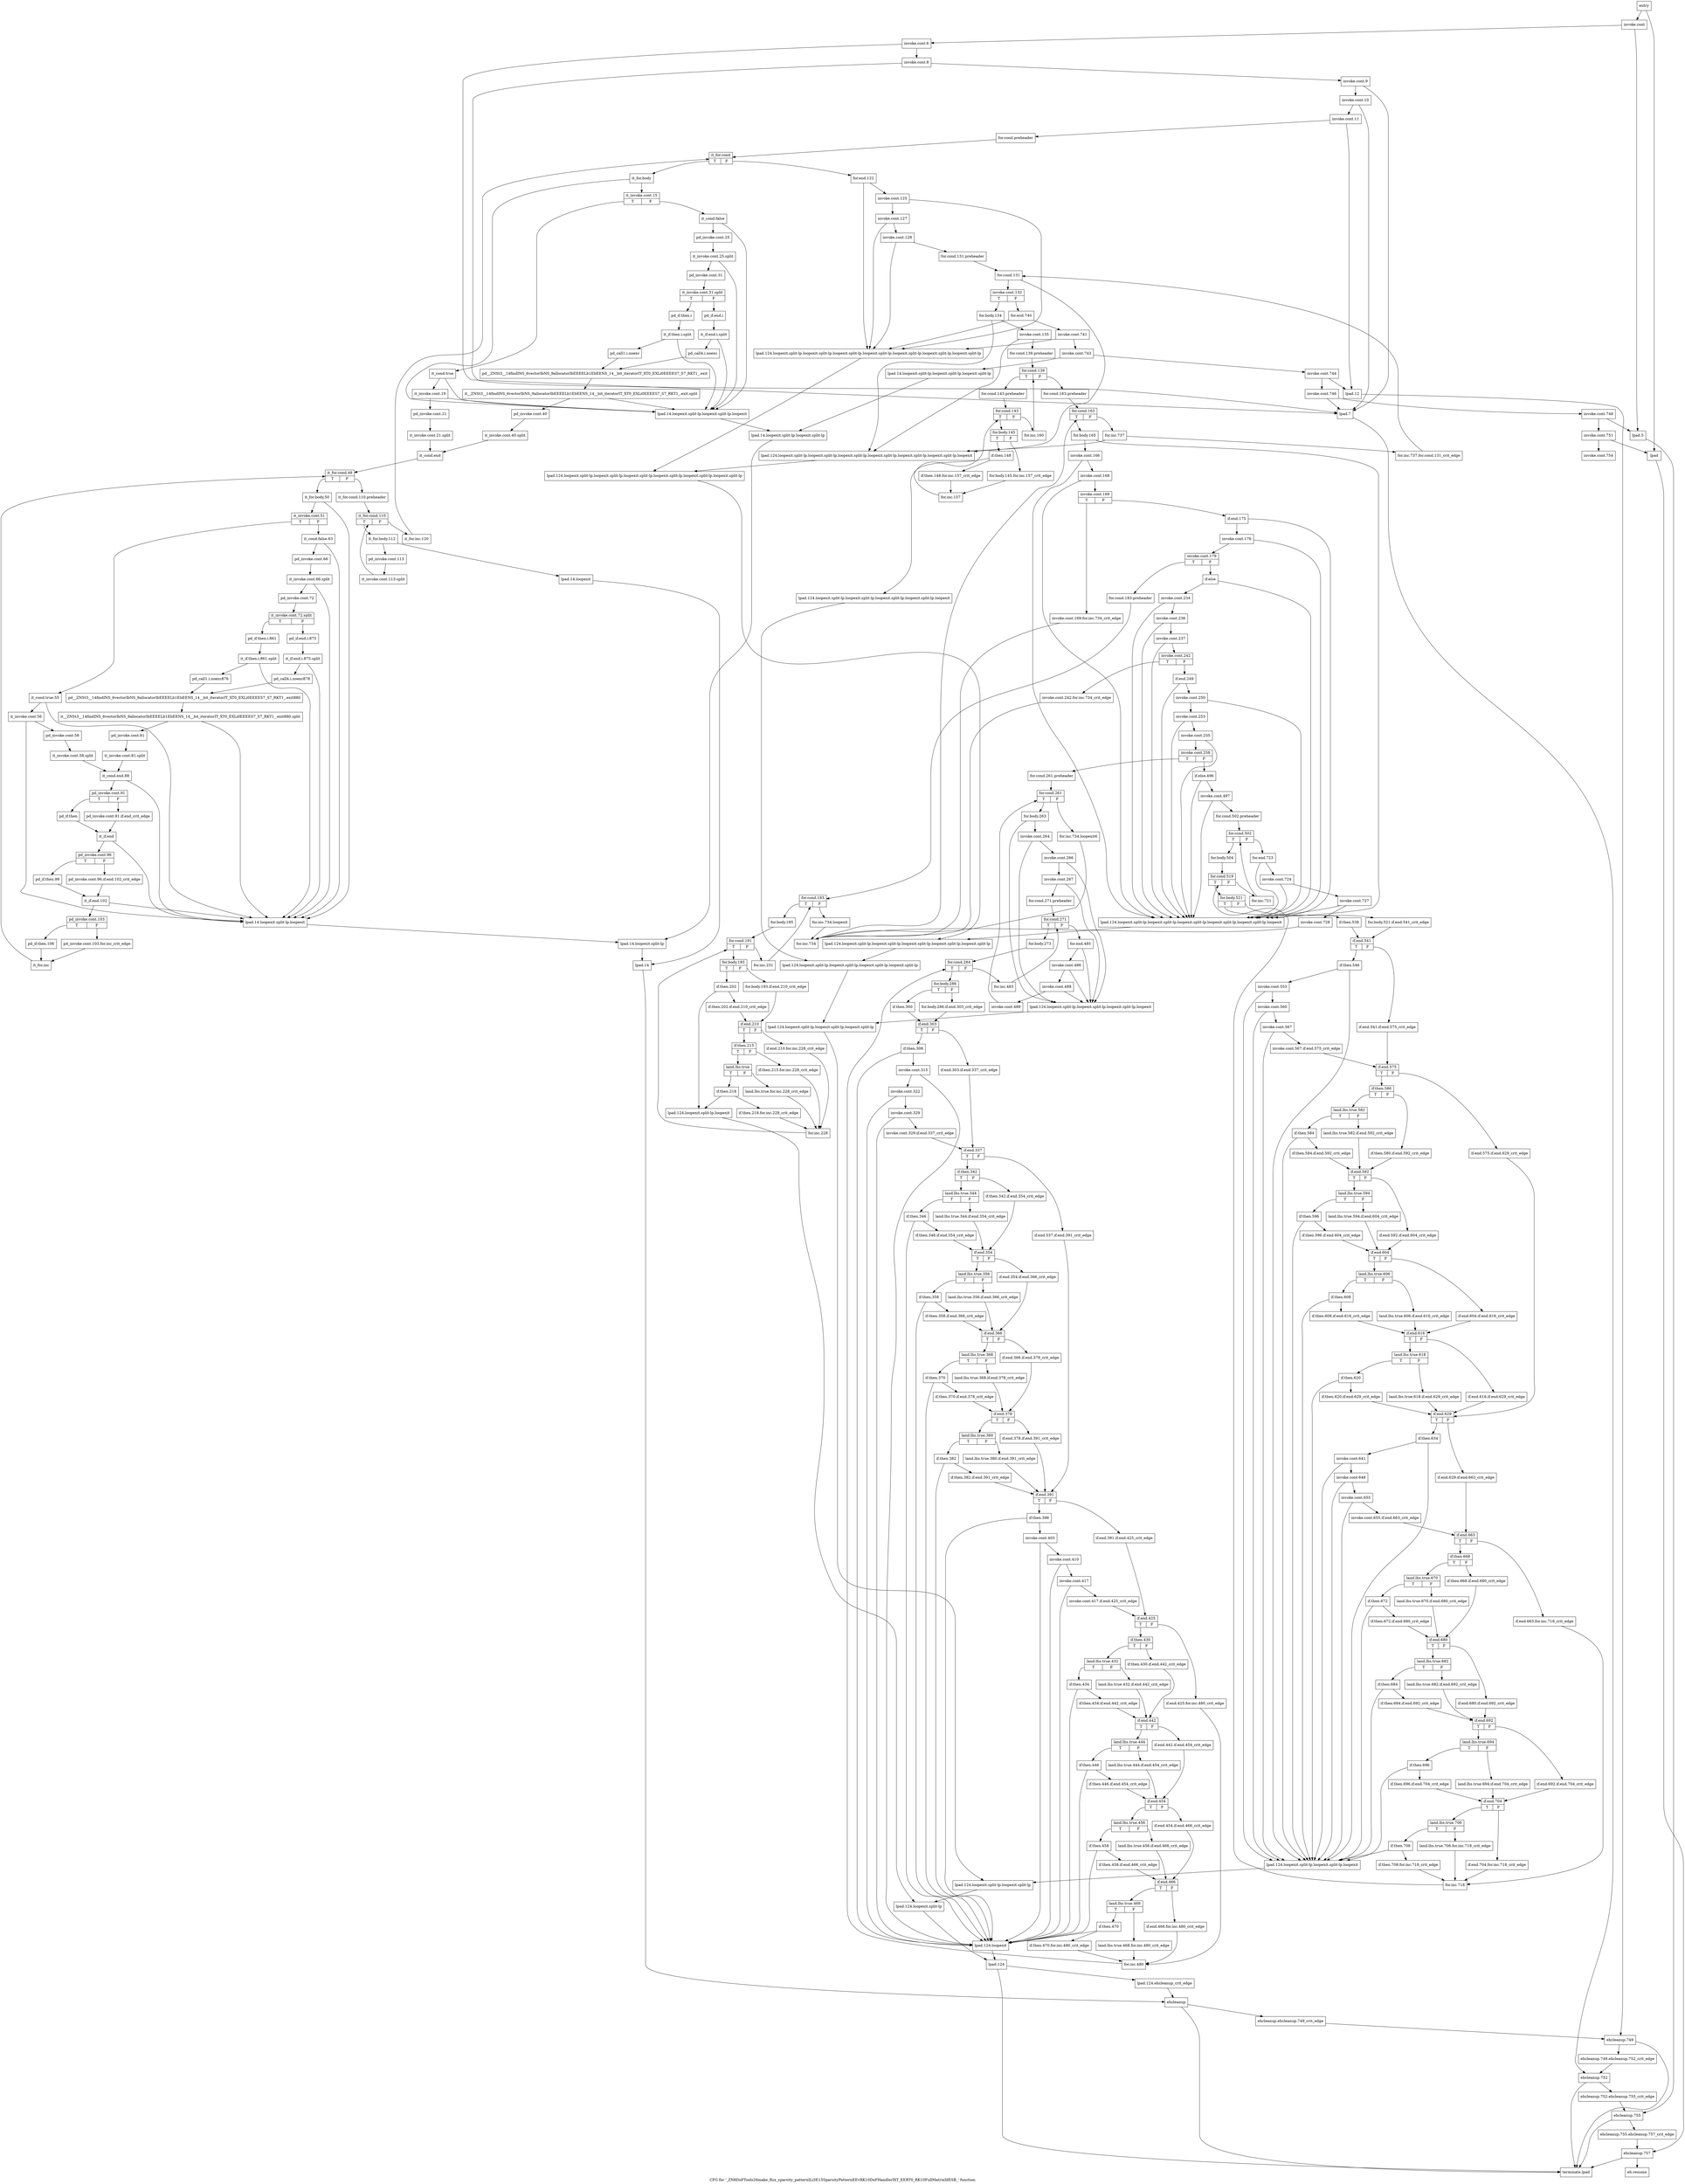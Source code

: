 digraph "CFG for '_ZN8DoFTools26make_flux_sparsity_patternILi3E15SparsityPatternEEvRK10DoFHandlerIXT_EERT0_RK10FullMatrixIdESB_' function" {
	label="CFG for '_ZN8DoFTools26make_flux_sparsity_patternILi3E15SparsityPatternEEvRK10DoFHandlerIXT_EERT0_RK10FullMatrixIdESB_' function";

	Node0x46e5ec0 [shape=record,label="{entry}"];
	Node0x46e5ec0 -> Node0x46e5f10;
	Node0x46e5ec0 -> Node0x46f9c40;
	Node0x46e5f10 [shape=record,label="{invoke.cont}"];
	Node0x46e5f10 -> Node0x46e5f60;
	Node0x46e5f10 -> Node0x46f9c90;
	Node0x46e5f60 [shape=record,label="{invoke.cont.6}"];
	Node0x46e5f60 -> Node0x46e5fb0;
	Node0x46e5f60 -> Node0x46f9ce0;
	Node0x46e5fb0 [shape=record,label="{invoke.cont.8}"];
	Node0x46e5fb0 -> Node0x46e6000;
	Node0x46e5fb0 -> Node0x46f9ce0;
	Node0x46e6000 [shape=record,label="{invoke.cont.9}"];
	Node0x46e6000 -> Node0x46e6050;
	Node0x46e6000 -> Node0x46f9ce0;
	Node0x46e6050 [shape=record,label="{invoke.cont.10}"];
	Node0x46e6050 -> Node0x46e60a0;
	Node0x46e6050 -> Node0x46f9ce0;
	Node0x46e60a0 [shape=record,label="{invoke.cont.11}"];
	Node0x46e60a0 -> Node0x46e60f0;
	Node0x46e60a0 -> Node0x46f9d30;
	Node0x46e60f0 [shape=record,label="{for.cond.preheader}"];
	Node0x46e60f0 -> Node0x46f6600;
	Node0x46f6600 [shape=record,label="{it_for.cond|{<s0>T|<s1>F}}"];
	Node0x46f6600:s0 -> Node0x46f6650;
	Node0x46f6600:s1 -> Node0x46fa3c0;
	Node0x46f6650 [shape=record,label="{it_for.body}"];
	Node0x46f6650 -> Node0x46f66a0;
	Node0x46f6650 -> Node0x46f9e20;
	Node0x46f66a0 [shape=record,label="{it_invoke.cont.15|{<s0>T|<s1>F}}"];
	Node0x46f66a0:s0 -> Node0x46f66f0;
	Node0x46f66a0:s1 -> Node0x46f67e0;
	Node0x46f66f0 [shape=record,label="{it_cond.true}"];
	Node0x46f66f0 -> Node0x46f6740;
	Node0x46f66f0 -> Node0x46f9e20;
	Node0x46f6740 [shape=record,label="{it_invoke.cont.19}"];
	Node0x46f6740 -> Node0x46f6790;
	Node0x46f6740 -> Node0x46f9e20;
	Node0x46f6790 [shape=record,label="{pd_invoke.cont.21}"];
	Node0x46f6790 -> Node0xa272360;
	Node0xa272360 [shape=record,label="{it_invoke.cont.21.split}"];
	Node0xa272360 -> Node0x46f4e30;
	Node0x46f67e0 [shape=record,label="{it_cond.false}"];
	Node0x46f67e0 -> Node0x46f6830;
	Node0x46f67e0 -> Node0x46f9e20;
	Node0x46f6830 [shape=record,label="{pd_invoke.cont.25}"];
	Node0x46f6830 -> Node0xa2722e0;
	Node0xa2722e0 [shape=record,label="{it_invoke.cont.25.split}"];
	Node0xa2722e0 -> Node0x46f6880;
	Node0xa2722e0 -> Node0x46f9e20;
	Node0x46f6880 [shape=record,label="{pd_invoke.cont.31}"];
	Node0x46f6880 -> Node0xa2723e0;
	Node0xa2723e0 [shape=record,label="{it_invoke.cont.31.split|{<s0>T|<s1>F}}"];
	Node0xa2723e0:s0 -> Node0x46f68d0;
	Node0xa2723e0:s1 -> Node0x46f4cf0;
	Node0x46f68d0 [shape=record,label="{pd_if.then.i}"];
	Node0x46f68d0 -> Node0xa2720e0;
	Node0xa2720e0 [shape=record,label="{it_if.then.i.split}"];
	Node0xa2720e0 -> Node0x46f6920;
	Node0xa2720e0 -> Node0x46f9e20;
	Node0x46f6920 [shape=record,label="{pd_call1.i.noexc}"];
	Node0x46f6920 -> Node0x46f4d90;
	Node0x46f4cf0 [shape=record,label="{pd_if.end.i}"];
	Node0x46f4cf0 -> Node0xa271cc0;
	Node0xa271cc0 [shape=record,label="{it_if.end.i.split}"];
	Node0xa271cc0 -> Node0x46f4d40;
	Node0xa271cc0 -> Node0x46f9e20;
	Node0x46f4d40 [shape=record,label="{pd_call4.i.noexc}"];
	Node0x46f4d40 -> Node0x46f4d90;
	Node0x46f4d90 [shape=record,label="{pd__ZNSt3__14findINS_6vectorIbNS_9allocatorIbEEEELb1EbEENS_14__bit_iteratorIT_XT0_EXLi0EEEES7_S7_RKT1_.exit}"];
	Node0x46f4d90 -> Node0xa271c70;
	Node0xa271c70 [shape=record,label="{it__ZNSt3__14findINS_6vectorIbNS_9allocatorIbEEEELb1EbEENS_14__bit_iteratorIT_XT0_EXLi0EEEES7_S7_RKT1_.exit.split}"];
	Node0xa271c70 -> Node0x46f4de0;
	Node0xa271c70 -> Node0x46f9e20;
	Node0x46f4de0 [shape=record,label="{pd_invoke.cont.40}"];
	Node0x46f4de0 -> Node0xa2721e0;
	Node0xa2721e0 [shape=record,label="{it_invoke.cont.40.split}"];
	Node0xa2721e0 -> Node0x46f4e30;
	Node0x46f4e30 [shape=record,label="{it_cond.end}"];
	Node0x46f4e30 -> Node0x46f4e80;
	Node0x46f4e80 [shape=record,label="{it_for.cond.48|{<s0>T|<s1>F}}"];
	Node0x46f4e80:s0 -> Node0x46f4f20;
	Node0x46f4e80:s1 -> Node0x46f4ed0;
	Node0x46f4ed0 [shape=record,label="{it_for.cond.110.preheader}"];
	Node0x46f4ed0 -> Node0x46fa280;
	Node0x46f4f20 [shape=record,label="{it_for.body.50}"];
	Node0x46f4f20 -> Node0x46f4f70;
	Node0x46f4f20 -> Node0x46f9dd0;
	Node0x46f4f70 [shape=record,label="{it_invoke.cont.51|{<s0>T|<s1>F}}"];
	Node0x46f4f70:s0 -> Node0x46f4fc0;
	Node0x46f4f70:s1 -> Node0x46f50b0;
	Node0x46f4fc0 [shape=record,label="{it_cond.true.55}"];
	Node0x46f4fc0 -> Node0x46f5010;
	Node0x46f4fc0 -> Node0x46f9dd0;
	Node0x46f5010 [shape=record,label="{it_invoke.cont.56}"];
	Node0x46f5010 -> Node0x46f5060;
	Node0x46f5010 -> Node0x46f9dd0;
	Node0x46f5060 [shape=record,label="{pd_invoke.cont.58}"];
	Node0x46f5060 -> Node0xa272260;
	Node0xa272260 [shape=record,label="{it_invoke.cont.58.split}"];
	Node0xa272260 -> Node0x46f9b00;
	Node0x46f50b0 [shape=record,label="{it_cond.false.63}"];
	Node0x46f50b0 -> Node0x46f9880;
	Node0x46f50b0 -> Node0x46f9dd0;
	Node0x46f9880 [shape=record,label="{pd_invoke.cont.66}"];
	Node0x46f9880 -> Node0xa2725e0;
	Node0xa2725e0 [shape=record,label="{it_invoke.cont.66.split}"];
	Node0xa2725e0 -> Node0x46f98d0;
	Node0xa2725e0 -> Node0x46f9dd0;
	Node0x46f98d0 [shape=record,label="{pd_invoke.cont.72}"];
	Node0x46f98d0 -> Node0xa272660;
	Node0xa272660 [shape=record,label="{it_invoke.cont.72.split|{<s0>T|<s1>F}}"];
	Node0xa272660:s0 -> Node0x46f9920;
	Node0xa272660:s1 -> Node0x46f99c0;
	Node0x46f9920 [shape=record,label="{pd_if.then.i.861}"];
	Node0x46f9920 -> Node0xa2728e0;
	Node0xa2728e0 [shape=record,label="{it_if.then.i.861.split}"];
	Node0xa2728e0 -> Node0x46f9970;
	Node0xa2728e0 -> Node0x46f9dd0;
	Node0x46f9970 [shape=record,label="{pd_call1.i.noexc876}"];
	Node0x46f9970 -> Node0x46f9a60;
	Node0x46f99c0 [shape=record,label="{pd_if.end.i.875}"];
	Node0x46f99c0 -> Node0xa272f10;
	Node0xa272f10 [shape=record,label="{it_if.end.i.875.split}"];
	Node0xa272f10 -> Node0x46f9a10;
	Node0xa272f10 -> Node0x46f9dd0;
	Node0x46f9a10 [shape=record,label="{pd_call4.i.noexc878}"];
	Node0x46f9a10 -> Node0x46f9a60;
	Node0x46f9a60 [shape=record,label="{pd__ZNSt3__14findINS_6vectorIbNS_9allocatorIbEEEELb1EbEENS_14__bit_iteratorIT_XT0_EXLi0EEEES7_S7_RKT1_.exit880}"];
	Node0x46f9a60 -> Node0xa2726e0;
	Node0xa2726e0 [shape=record,label="{it__ZNSt3__14findINS_6vectorIbNS_9allocatorIbEEEELb1EbEENS_14__bit_iteratorIT_XT0_EXLi0EEEES7_S7_RKT1_.exit880.split}"];
	Node0xa2726e0 -> Node0x46f9ab0;
	Node0xa2726e0 -> Node0x46f9dd0;
	Node0x46f9ab0 [shape=record,label="{pd_invoke.cont.81}"];
	Node0x46f9ab0 -> Node0xa272930;
	Node0xa272930 [shape=record,label="{it_invoke.cont.81.split}"];
	Node0xa272930 -> Node0x46f9b00;
	Node0x46f9b00 [shape=record,label="{it_cond.end.88}"];
	Node0x46f9b00 -> Node0x46f9b50;
	Node0x46f9b00 -> Node0x46f9dd0;
	Node0x46f9b50 [shape=record,label="{pd_invoke.cont.91|{<s0>T|<s1>F}}"];
	Node0x46f9b50:s0 -> Node0x46f9bf0;
	Node0x46f9b50:s1 -> Node0x46f9ba0;
	Node0x46f9ba0 [shape=record,label="{pd_invoke.cont.91.if.end_crit_edge}"];
	Node0x46f9ba0 -> Node0x46f9fb0;
	Node0x46f9bf0 [shape=record,label="{pd_if.then}"];
	Node0x46f9bf0 -> Node0x46f9fb0;
	Node0x46f9c40 [shape=record,label="{lpad}"];
	Node0x46f9c40 -> Node0x46ff550;
	Node0x46f9c90 [shape=record,label="{lpad.5}"];
	Node0x46f9c90 -> Node0x46ff4b0;
	Node0x46f9ce0 [shape=record,label="{lpad.7}"];
	Node0x46f9ce0 -> Node0x46ff410;
	Node0x46f9d30 [shape=record,label="{lpad.12}"];
	Node0x46f9d30 -> Node0x46ff370;
	Node0x46f9d80 [shape=record,label="{lpad.14.loopexit}"];
	Node0x46f9d80 -> Node0x46f9f60;
	Node0x46f9dd0 [shape=record,label="{lpad.14.loopexit.split-lp.loopexit}"];
	Node0x46f9dd0 -> Node0x46f9f10;
	Node0x46f9e20 [shape=record,label="{lpad.14.loopexit.split-lp.loopexit.split-lp.loopexit}"];
	Node0x46f9e20 -> Node0x46f9ec0;
	Node0x46f9e70 [shape=record,label="{lpad.14.loopexit.split-lp.loopexit.split-lp.loopexit.split-lp}"];
	Node0x46f9e70 -> Node0x46f9ec0;
	Node0x46f9ec0 [shape=record,label="{lpad.14.loopexit.split-lp.loopexit.split-lp}"];
	Node0x46f9ec0 -> Node0x46f9f10;
	Node0x46f9f10 [shape=record,label="{lpad.14.loopexit.split-lp}"];
	Node0x46f9f10 -> Node0x46f9f60;
	Node0x46f9f60 [shape=record,label="{lpad.14}"];
	Node0x46f9f60 -> Node0x46ff2d0;
	Node0x46f9fb0 [shape=record,label="{it_if.end}"];
	Node0x46f9fb0 -> Node0x46fa000;
	Node0x46f9fb0 -> Node0x46f9dd0;
	Node0x46fa000 [shape=record,label="{pd_invoke.cont.96|{<s0>T|<s1>F}}"];
	Node0x46fa000:s0 -> Node0x46fa0a0;
	Node0x46fa000:s1 -> Node0x46fa050;
	Node0x46fa050 [shape=record,label="{pd_invoke.cont.96.if.end.102_crit_edge}"];
	Node0x46fa050 -> Node0x46fa0f0;
	Node0x46fa0a0 [shape=record,label="{pd_if.then.99}"];
	Node0x46fa0a0 -> Node0x46fa0f0;
	Node0x46fa0f0 [shape=record,label="{it_if.end.102}"];
	Node0x46fa0f0 -> Node0x46fa140;
	Node0x46fa0f0 -> Node0x46f9dd0;
	Node0x46fa140 [shape=record,label="{pd_invoke.cont.103|{<s0>T|<s1>F}}"];
	Node0x46fa140:s0 -> Node0x46fa1e0;
	Node0x46fa140:s1 -> Node0x46fa190;
	Node0x46fa190 [shape=record,label="{pd_invoke.cont.103.for.inc_crit_edge}"];
	Node0x46fa190 -> Node0x46fa230;
	Node0x46fa1e0 [shape=record,label="{pd_if.then.106}"];
	Node0x46fa1e0 -> Node0x46fa230;
	Node0x46fa230 [shape=record,label="{it_for.inc}"];
	Node0x46fa230 -> Node0x46f4e80;
	Node0x46fa280 [shape=record,label="{it_for.cond.110|{<s0>T|<s1>F}}"];
	Node0x46fa280:s0 -> Node0x46fa2d0;
	Node0x46fa280:s1 -> Node0x46fa370;
	Node0x46fa2d0 [shape=record,label="{it_for.body.112}"];
	Node0x46fa2d0 -> Node0x46fa320;
	Node0x46fa2d0 -> Node0x46f9d80;
	Node0x46fa320 [shape=record,label="{pd_invoke.cont.113}"];
	Node0x46fa320 -> Node0xa272b40;
	Node0xa272b40 [shape=record,label="{it_invoke.cont.113.split}"];
	Node0xa272b40 -> Node0x46fa280;
	Node0x46fa370 [shape=record,label="{it_for.inc.120}"];
	Node0x46fa370 -> Node0x46f6600;
	Node0x46fa3c0 [shape=record,label="{for.end.122}"];
	Node0x46fa3c0 -> Node0x46fa410;
	Node0x46fa3c0 -> Node0x46fab90;
	Node0x46fa410 [shape=record,label="{invoke.cont.125}"];
	Node0x46fa410 -> Node0x46fa460;
	Node0x46fa410 -> Node0x46fab90;
	Node0x46fa460 [shape=record,label="{invoke.cont.127}"];
	Node0x46fa460 -> Node0x46fa4b0;
	Node0x46fa460 -> Node0x46fab90;
	Node0x46fa4b0 [shape=record,label="{invoke.cont.128}"];
	Node0x46fa4b0 -> Node0x46fa500;
	Node0x46fa4b0 -> Node0x46fab90;
	Node0x46fa500 [shape=record,label="{for.cond.131.preheader}"];
	Node0x46fa500 -> Node0x46fa550;
	Node0x46fa550 [shape=record,label="{for.cond.131}"];
	Node0x46fa550 -> Node0x46fa5a0;
	Node0x46fa550 -> Node0x46fab40;
	Node0x46fa5a0 [shape=record,label="{invoke.cont.132|{<s0>T|<s1>F}}"];
	Node0x46fa5a0:s0 -> Node0x46fa5f0;
	Node0x46fa5a0:s1 -> Node0x46ff050;
	Node0x46fa5f0 [shape=record,label="{for.body.134}"];
	Node0x46fa5f0 -> Node0x46fa640;
	Node0x46fa5f0 -> Node0x46fab40;
	Node0x46fa640 [shape=record,label="{invoke.cont.135}"];
	Node0x46fa640 -> Node0x46fa690;
	Node0x46fa640 -> Node0x46fab40;
	Node0x46fa690 [shape=record,label="{for.cond.139.preheader}"];
	Node0x46fa690 -> Node0x46fa6e0;
	Node0x46fa6e0 [shape=record,label="{for.cond.139|{<s0>T|<s1>F}}"];
	Node0x46fa6e0:s0 -> Node0x46fa780;
	Node0x46fa6e0:s1 -> Node0x46fa730;
	Node0x46fa730 [shape=record,label="{for.cond.163.preheader}"];
	Node0x46fa730 -> Node0x46faf00;
	Node0x46fa780 [shape=record,label="{for.cond.143.preheader}"];
	Node0x46fa780 -> Node0x46fa7d0;
	Node0x46fa7d0 [shape=record,label="{for.cond.143|{<s0>T|<s1>F}}"];
	Node0x46fa7d0:s0 -> Node0x46fa820;
	Node0x46fa7d0:s1 -> Node0x46faeb0;
	Node0x46fa820 [shape=record,label="{for.body.145|{<s0>T|<s1>F}}"];
	Node0x46fa820:s0 -> Node0x46fa8c0;
	Node0x46fa820:s1 -> Node0x46fa870;
	Node0x46fa870 [shape=record,label="{for.body.145.for.inc.157_crit_edge}"];
	Node0x46fa870 -> Node0x46fae60;
	Node0x46fa8c0 [shape=record,label="{if.then.148}"];
	Node0x46fa8c0 -> Node0x46fa910;
	Node0x46fa8c0 -> Node0x46faaa0;
	Node0x46fa910 [shape=record,label="{if.then.148.for.inc.157_crit_edge}"];
	Node0x46fa910 -> Node0x46fae60;
	Node0x46fa960 [shape=record,label="{lpad.124.loopexit}"];
	Node0x46fa960 -> Node0x46fadc0;
	Node0x46fa9b0 [shape=record,label="{lpad.124.loopexit.split-lp.loopexit}"];
	Node0x46fa9b0 -> Node0x46fad70;
	Node0x46faa00 [shape=record,label="{lpad.124.loopexit.split-lp.loopexit.split-lp.loopexit}"];
	Node0x46faa00 -> Node0x46fad20;
	Node0x46faa50 [shape=record,label="{lpad.124.loopexit.split-lp.loopexit.split-lp.loopexit.split-lp.loopexit}"];
	Node0x46faa50 -> Node0x46facd0;
	Node0x46faaa0 [shape=record,label="{lpad.124.loopexit.split-lp.loopexit.split-lp.loopexit.split-lp.loopexit.split-lp.loopexit}"];
	Node0x46faaa0 -> Node0x46fac80;
	Node0x46faaf0 [shape=record,label="{lpad.124.loopexit.split-lp.loopexit.split-lp.loopexit.split-lp.loopexit.split-lp.loopexit.split-lp.loopexit}"];
	Node0x46faaf0 -> Node0x46fac30;
	Node0x46fab40 [shape=record,label="{lpad.124.loopexit.split-lp.loopexit.split-lp.loopexit.split-lp.loopexit.split-lp.loopexit.split-lp.loopexit.split-lp.loopexit}"];
	Node0x46fab40 -> Node0x46fabe0;
	Node0x46fab90 [shape=record,label="{lpad.124.loopexit.split-lp.loopexit.split-lp.loopexit.split-lp.loopexit.split-lp.loopexit.split-lp.loopexit.split-lp.loopexit.split-lp}"];
	Node0x46fab90 -> Node0x46fabe0;
	Node0x46fabe0 [shape=record,label="{lpad.124.loopexit.split-lp.loopexit.split-lp.loopexit.split-lp.loopexit.split-lp.loopexit.split-lp.loopexit.split-lp}"];
	Node0x46fabe0 -> Node0x46fac30;
	Node0x46fac30 [shape=record,label="{lpad.124.loopexit.split-lp.loopexit.split-lp.loopexit.split-lp.loopexit.split-lp.loopexit.split-lp}"];
	Node0x46fac30 -> Node0x46fac80;
	Node0x46fac80 [shape=record,label="{lpad.124.loopexit.split-lp.loopexit.split-lp.loopexit.split-lp.loopexit.split-lp}"];
	Node0x46fac80 -> Node0x46facd0;
	Node0x46facd0 [shape=record,label="{lpad.124.loopexit.split-lp.loopexit.split-lp.loopexit.split-lp}"];
	Node0x46facd0 -> Node0x46fad20;
	Node0x46fad20 [shape=record,label="{lpad.124.loopexit.split-lp.loopexit.split-lp}"];
	Node0x46fad20 -> Node0x46fad70;
	Node0x46fad70 [shape=record,label="{lpad.124.loopexit.split-lp}"];
	Node0x46fad70 -> Node0x46fadc0;
	Node0x46fadc0 [shape=record,label="{lpad.124}"];
	Node0x46fadc0 -> Node0x46fae10;
	Node0x46fadc0 -> Node0x46ff5f0;
	Node0x46fae10 [shape=record,label="{lpad.124.ehcleanup_crit_edge}"];
	Node0x46fae10 -> Node0x46ff2d0;
	Node0x46fae60 [shape=record,label="{for.inc.157}"];
	Node0x46fae60 -> Node0x46fa7d0;
	Node0x46faeb0 [shape=record,label="{for.inc.160}"];
	Node0x46faeb0 -> Node0x46fa6e0;
	Node0x46faf00 [shape=record,label="{for.cond.163|{<s0>T|<s1>F}}"];
	Node0x46faf00:s0 -> Node0x46faf50;
	Node0x46faf00:s1 -> Node0x46fefb0;
	Node0x46faf50 [shape=record,label="{for.body.165}"];
	Node0x46faf50 -> Node0x46fafa0;
	Node0x46faf50 -> Node0x46faaf0;
	Node0x46fafa0 [shape=record,label="{invoke.cont.166}"];
	Node0x46fafa0 -> Node0x46faff0;
	Node0x46fafa0 -> Node0x46faaf0;
	Node0x46faff0 [shape=record,label="{invoke.cont.168}"];
	Node0x46faff0 -> Node0x46fb040;
	Node0x46faff0 -> Node0x46faaf0;
	Node0x46fb040 [shape=record,label="{invoke.cont.169|{<s0>T|<s1>F}}"];
	Node0x46fb040:s0 -> Node0x46fb090;
	Node0x46fb040:s1 -> Node0x46fb0e0;
	Node0x46fb090 [shape=record,label="{invoke.cont.169.for.inc.734_crit_edge}"];
	Node0x46fb090 -> Node0x46fef60;
	Node0x46fb0e0 [shape=record,label="{if.end.175}"];
	Node0x46fb0e0 -> Node0x46fb130;
	Node0x46fb0e0 -> Node0x46faaf0;
	Node0x46fb130 [shape=record,label="{invoke.cont.176}"];
	Node0x46fb130 -> Node0x46fb180;
	Node0x46fb130 -> Node0x46faaf0;
	Node0x46fb180 [shape=record,label="{invoke.cont.179|{<s0>T|<s1>F}}"];
	Node0x46fb180:s0 -> Node0x46fb1d0;
	Node0x46fb180:s1 -> Node0x46fb770;
	Node0x46fb1d0 [shape=record,label="{for.cond.183.preheader}"];
	Node0x46fb1d0 -> Node0x46fb220;
	Node0x46fb220 [shape=record,label="{for.cond.183|{<s0>T|<s1>F}}"];
	Node0x46fb220:s0 -> Node0x46fb270;
	Node0x46fb220:s1 -> Node0x46feec0;
	Node0x46fb270 [shape=record,label="{for.body.185}"];
	Node0x46fb270 -> Node0x46fb2c0;
	Node0x46fb2c0 [shape=record,label="{for.cond.191|{<s0>T|<s1>F}}"];
	Node0x46fb2c0:s0 -> Node0x46fb310;
	Node0x46fb2c0:s1 -> Node0x46fb720;
	Node0x46fb310 [shape=record,label="{for.body.193|{<s0>T|<s1>F}}"];
	Node0x46fb310:s0 -> Node0x46fb3b0;
	Node0x46fb310:s1 -> Node0x46fb360;
	Node0x46fb360 [shape=record,label="{for.body.193.if.end.210_crit_edge}"];
	Node0x46fb360 -> Node0x46fb450;
	Node0x46fb3b0 [shape=record,label="{if.then.202}"];
	Node0x46fb3b0 -> Node0x46fb400;
	Node0x46fb3b0 -> Node0x46fa9b0;
	Node0x46fb400 [shape=record,label="{if.then.202.if.end.210_crit_edge}"];
	Node0x46fb400 -> Node0x46fb450;
	Node0x46fb450 [shape=record,label="{if.end.210|{<s0>T|<s1>F}}"];
	Node0x46fb450:s0 -> Node0x46fb4f0;
	Node0x46fb450:s1 -> Node0x46fb4a0;
	Node0x46fb4a0 [shape=record,label="{if.end.210.for.inc.228_crit_edge}"];
	Node0x46fb4a0 -> Node0x46fb6d0;
	Node0x46fb4f0 [shape=record,label="{if.then.215|{<s0>T|<s1>F}}"];
	Node0x46fb4f0:s0 -> Node0x46fb590;
	Node0x46fb4f0:s1 -> Node0x46fb540;
	Node0x46fb540 [shape=record,label="{if.then.215.for.inc.228_crit_edge}"];
	Node0x46fb540 -> Node0x46fb6d0;
	Node0x46fb590 [shape=record,label="{land.lhs.true|{<s0>T|<s1>F}}"];
	Node0x46fb590:s0 -> Node0x46fb630;
	Node0x46fb590:s1 -> Node0x46fb5e0;
	Node0x46fb5e0 [shape=record,label="{land.lhs.true.for.inc.228_crit_edge}"];
	Node0x46fb5e0 -> Node0x46fb6d0;
	Node0x46fb630 [shape=record,label="{if.then.218}"];
	Node0x46fb630 -> Node0x46fb680;
	Node0x46fb630 -> Node0x46fa9b0;
	Node0x46fb680 [shape=record,label="{if.then.218.for.inc.228_crit_edge}"];
	Node0x46fb680 -> Node0x46fb6d0;
	Node0x46fb6d0 [shape=record,label="{for.inc.228}"];
	Node0x46fb6d0 -> Node0x46fb2c0;
	Node0x46fb720 [shape=record,label="{for.inc.231}"];
	Node0x46fb720 -> Node0x46fb220;
	Node0x46fb770 [shape=record,label="{if.else}"];
	Node0x46fb770 -> Node0x46fb7c0;
	Node0x46fb770 -> Node0x46faaf0;
	Node0x46fb7c0 [shape=record,label="{invoke.cont.234}"];
	Node0x46fb7c0 -> Node0x46fb810;
	Node0x46fb7c0 -> Node0x46faaf0;
	Node0x46fb810 [shape=record,label="{invoke.cont.236}"];
	Node0x46fb810 -> Node0x46fb860;
	Node0x46fb810 -> Node0x46faaf0;
	Node0x46fb860 [shape=record,label="{invoke.cont.237}"];
	Node0x46fb860 -> Node0x46fb8b0;
	Node0x46fb860 -> Node0x46faaf0;
	Node0x46fb8b0 [shape=record,label="{invoke.cont.242|{<s0>T|<s1>F}}"];
	Node0x46fb8b0:s0 -> Node0x46fb900;
	Node0x46fb8b0:s1 -> Node0x46fb950;
	Node0x46fb900 [shape=record,label="{invoke.cont.242.for.inc.734_crit_edge}"];
	Node0x46fb900 -> Node0x46fef60;
	Node0x46fb950 [shape=record,label="{if.end.249}"];
	Node0x46fb950 -> Node0x46fb9a0;
	Node0x46fb950 -> Node0x46faaf0;
	Node0x46fb9a0 [shape=record,label="{invoke.cont.250}"];
	Node0x46fb9a0 -> Node0x46fb9f0;
	Node0x46fb9a0 -> Node0x46faaf0;
	Node0x46fb9f0 [shape=record,label="{invoke.cont.253}"];
	Node0x46fb9f0 -> Node0x46fba40;
	Node0x46fb9f0 -> Node0x46faaf0;
	Node0x46fba40 [shape=record,label="{invoke.cont.255}"];
	Node0x46fba40 -> Node0x46fba90;
	Node0x46fba40 -> Node0x46faaf0;
	Node0x46fba90 [shape=record,label="{invoke.cont.258|{<s0>T|<s1>F}}"];
	Node0x46fba90:s0 -> Node0x46fbae0;
	Node0x46fba90:s1 -> Node0x46fd570;
	Node0x46fbae0 [shape=record,label="{for.cond.261.preheader}"];
	Node0x46fbae0 -> Node0x46fbb30;
	Node0x46fbb30 [shape=record,label="{for.cond.261|{<s0>T|<s1>F}}"];
	Node0x46fbb30:s0 -> Node0x46fbb80;
	Node0x46fbb30:s1 -> Node0x46fef10;
	Node0x46fbb80 [shape=record,label="{for.body.263}"];
	Node0x46fbb80 -> Node0x46fbbd0;
	Node0x46fbb80 -> Node0x46faa50;
	Node0x46fbbd0 [shape=record,label="{invoke.cont.264}"];
	Node0x46fbbd0 -> Node0x46fbc20;
	Node0x46fbbd0 -> Node0x46faa50;
	Node0x46fbc20 [shape=record,label="{invoke.cont.266}"];
	Node0x46fbc20 -> Node0x46fbc70;
	Node0x46fbc20 -> Node0x46faa50;
	Node0x46fbc70 [shape=record,label="{invoke.cont.267}"];
	Node0x46fbc70 -> Node0x46fbcc0;
	Node0x46fbc70 -> Node0x46faa50;
	Node0x46fbcc0 [shape=record,label="{for.cond.271.preheader}"];
	Node0x46fbcc0 -> Node0x46fbd10;
	Node0x46fbd10 [shape=record,label="{for.cond.271|{<s0>T|<s1>F}}"];
	Node0x46fbd10:s0 -> Node0x46fbd60;
	Node0x46fbd10:s1 -> Node0x46fd430;
	Node0x46fbd60 [shape=record,label="{for.body.273}"];
	Node0x46fbd60 -> Node0x46fbdb0;
	Node0x46fbdb0 [shape=record,label="{for.cond.284|{<s0>T|<s1>F}}"];
	Node0x46fbdb0:s0 -> Node0x46fbe00;
	Node0x46fbdb0:s1 -> Node0x46fd3e0;
	Node0x46fbe00 [shape=record,label="{for.body.286|{<s0>T|<s1>F}}"];
	Node0x46fbe00:s0 -> Node0x46fbea0;
	Node0x46fbe00:s1 -> Node0x46fbe50;
	Node0x46fbe50 [shape=record,label="{for.body.286.if.end.303_crit_edge}"];
	Node0x46fbe50 -> Node0x46fbef0;
	Node0x46fbea0 [shape=record,label="{if.then.300}"];
	Node0x46fbea0 -> Node0x46fbef0;
	Node0x46fbef0 [shape=record,label="{if.end.303|{<s0>T|<s1>F}}"];
	Node0x46fbef0:s0 -> Node0x46fbf90;
	Node0x46fbef0:s1 -> Node0x46fbf40;
	Node0x46fbf40 [shape=record,label="{if.end.303.if.end.337_crit_edge}"];
	Node0x46fbf40 -> Node0x46fc120;
	Node0x46fbf90 [shape=record,label="{if.then.308}"];
	Node0x46fbf90 -> Node0x46fbfe0;
	Node0x46fbf90 -> Node0x46fa960;
	Node0x46fbfe0 [shape=record,label="{invoke.cont.315}"];
	Node0x46fbfe0 -> Node0x46fc030;
	Node0x46fbfe0 -> Node0x46fa960;
	Node0x46fc030 [shape=record,label="{invoke.cont.322}"];
	Node0x46fc030 -> Node0x46fc080;
	Node0x46fc030 -> Node0x46fa960;
	Node0x46fc080 [shape=record,label="{invoke.cont.329}"];
	Node0x46fc080 -> Node0x46fc0d0;
	Node0x46fc080 -> Node0x46fa960;
	Node0x46fc0d0 [shape=record,label="{invoke.cont.329.if.end.337_crit_edge}"];
	Node0x46fc0d0 -> Node0x46fc120;
	Node0x46fc120 [shape=record,label="{if.end.337|{<s0>T|<s1>F}}"];
	Node0x46fc120:s0 -> Node0x46fc1c0;
	Node0x46fc120:s1 -> Node0x46fc170;
	Node0x46fc170 [shape=record,label="{if.end.337.if.end.391_crit_edge}"];
	Node0x46fc170 -> Node0x46fc940;
	Node0x46fc1c0 [shape=record,label="{if.then.342|{<s0>T|<s1>F}}"];
	Node0x46fc1c0:s0 -> Node0x46fc260;
	Node0x46fc1c0:s1 -> Node0x46fc210;
	Node0x46fc210 [shape=record,label="{if.then.342.if.end.354_crit_edge}"];
	Node0x46fc210 -> Node0x46fc3a0;
	Node0x46fc260 [shape=record,label="{land.lhs.true.344|{<s0>T|<s1>F}}"];
	Node0x46fc260:s0 -> Node0x46fc300;
	Node0x46fc260:s1 -> Node0x46fc2b0;
	Node0x46fc2b0 [shape=record,label="{land.lhs.true.344.if.end.354_crit_edge}"];
	Node0x46fc2b0 -> Node0x46fc3a0;
	Node0x46fc300 [shape=record,label="{if.then.346}"];
	Node0x46fc300 -> Node0x46fc350;
	Node0x46fc300 -> Node0x46fa960;
	Node0x46fc350 [shape=record,label="{if.then.346.if.end.354_crit_edge}"];
	Node0x46fc350 -> Node0x46fc3a0;
	Node0x46fc3a0 [shape=record,label="{if.end.354|{<s0>T|<s1>F}}"];
	Node0x46fc3a0:s0 -> Node0x46fc440;
	Node0x46fc3a0:s1 -> Node0x46fc3f0;
	Node0x46fc3f0 [shape=record,label="{if.end.354.if.end.366_crit_edge}"];
	Node0x46fc3f0 -> Node0x46fc580;
	Node0x46fc440 [shape=record,label="{land.lhs.true.356|{<s0>T|<s1>F}}"];
	Node0x46fc440:s0 -> Node0x46fc4e0;
	Node0x46fc440:s1 -> Node0x46fc490;
	Node0x46fc490 [shape=record,label="{land.lhs.true.356.if.end.366_crit_edge}"];
	Node0x46fc490 -> Node0x46fc580;
	Node0x46fc4e0 [shape=record,label="{if.then.358}"];
	Node0x46fc4e0 -> Node0x46fc530;
	Node0x46fc4e0 -> Node0x46fa960;
	Node0x46fc530 [shape=record,label="{if.then.358.if.end.366_crit_edge}"];
	Node0x46fc530 -> Node0x46fc580;
	Node0x46fc580 [shape=record,label="{if.end.366|{<s0>T|<s1>F}}"];
	Node0x46fc580:s0 -> Node0x46fc620;
	Node0x46fc580:s1 -> Node0x46fc5d0;
	Node0x46fc5d0 [shape=record,label="{if.end.366.if.end.378_crit_edge}"];
	Node0x46fc5d0 -> Node0x46fc760;
	Node0x46fc620 [shape=record,label="{land.lhs.true.368|{<s0>T|<s1>F}}"];
	Node0x46fc620:s0 -> Node0x46fc6c0;
	Node0x46fc620:s1 -> Node0x46fc670;
	Node0x46fc670 [shape=record,label="{land.lhs.true.368.if.end.378_crit_edge}"];
	Node0x46fc670 -> Node0x46fc760;
	Node0x46fc6c0 [shape=record,label="{if.then.370}"];
	Node0x46fc6c0 -> Node0x46fc710;
	Node0x46fc6c0 -> Node0x46fa960;
	Node0x46fc710 [shape=record,label="{if.then.370.if.end.378_crit_edge}"];
	Node0x46fc710 -> Node0x46fc760;
	Node0x46fc760 [shape=record,label="{if.end.378|{<s0>T|<s1>F}}"];
	Node0x46fc760:s0 -> Node0x46fc800;
	Node0x46fc760:s1 -> Node0x46fc7b0;
	Node0x46fc7b0 [shape=record,label="{if.end.378.if.end.391_crit_edge}"];
	Node0x46fc7b0 -> Node0x46fc940;
	Node0x46fc800 [shape=record,label="{land.lhs.true.380|{<s0>T|<s1>F}}"];
	Node0x46fc800:s0 -> Node0x46fc8a0;
	Node0x46fc800:s1 -> Node0x46fc850;
	Node0x46fc850 [shape=record,label="{land.lhs.true.380.if.end.391_crit_edge}"];
	Node0x46fc850 -> Node0x46fc940;
	Node0x46fc8a0 [shape=record,label="{if.then.382}"];
	Node0x46fc8a0 -> Node0x46fc8f0;
	Node0x46fc8a0 -> Node0x46fa960;
	Node0x46fc8f0 [shape=record,label="{if.then.382.if.end.391_crit_edge}"];
	Node0x46fc8f0 -> Node0x46fc940;
	Node0x46fc940 [shape=record,label="{if.end.391|{<s0>T|<s1>F}}"];
	Node0x46fc940:s0 -> Node0x46fc9e0;
	Node0x46fc940:s1 -> Node0x46fc990;
	Node0x46fc990 [shape=record,label="{if.end.391.if.end.425_crit_edge}"];
	Node0x46fc990 -> Node0x46fcb70;
	Node0x46fc9e0 [shape=record,label="{if.then.396}"];
	Node0x46fc9e0 -> Node0x46fca30;
	Node0x46fc9e0 -> Node0x46fa960;
	Node0x46fca30 [shape=record,label="{invoke.cont.403}"];
	Node0x46fca30 -> Node0x46fca80;
	Node0x46fca30 -> Node0x46fa960;
	Node0x46fca80 [shape=record,label="{invoke.cont.410}"];
	Node0x46fca80 -> Node0x46fcad0;
	Node0x46fca80 -> Node0x46fa960;
	Node0x46fcad0 [shape=record,label="{invoke.cont.417}"];
	Node0x46fcad0 -> Node0x46fcb20;
	Node0x46fcad0 -> Node0x46fa960;
	Node0x46fcb20 [shape=record,label="{invoke.cont.417.if.end.425_crit_edge}"];
	Node0x46fcb20 -> Node0x46fcb70;
	Node0x46fcb70 [shape=record,label="{if.end.425|{<s0>T|<s1>F}}"];
	Node0x46fcb70:s0 -> Node0x46fcc10;
	Node0x46fcb70:s1 -> Node0x46fcbc0;
	Node0x46fcbc0 [shape=record,label="{if.end.425.for.inc.480_crit_edge}"];
	Node0x46fcbc0 -> Node0x46fd390;
	Node0x46fcc10 [shape=record,label="{if.then.430|{<s0>T|<s1>F}}"];
	Node0x46fcc10:s0 -> Node0x46fccb0;
	Node0x46fcc10:s1 -> Node0x46fcc60;
	Node0x46fcc60 [shape=record,label="{if.then.430.if.end.442_crit_edge}"];
	Node0x46fcc60 -> Node0x46fcdf0;
	Node0x46fccb0 [shape=record,label="{land.lhs.true.432|{<s0>T|<s1>F}}"];
	Node0x46fccb0:s0 -> Node0x46fcd50;
	Node0x46fccb0:s1 -> Node0x46fcd00;
	Node0x46fcd00 [shape=record,label="{land.lhs.true.432.if.end.442_crit_edge}"];
	Node0x46fcd00 -> Node0x46fcdf0;
	Node0x46fcd50 [shape=record,label="{if.then.434}"];
	Node0x46fcd50 -> Node0x46fcda0;
	Node0x46fcd50 -> Node0x46fa960;
	Node0x46fcda0 [shape=record,label="{if.then.434.if.end.442_crit_edge}"];
	Node0x46fcda0 -> Node0x46fcdf0;
	Node0x46fcdf0 [shape=record,label="{if.end.442|{<s0>T|<s1>F}}"];
	Node0x46fcdf0:s0 -> Node0x46fce90;
	Node0x46fcdf0:s1 -> Node0x46fce40;
	Node0x46fce40 [shape=record,label="{if.end.442.if.end.454_crit_edge}"];
	Node0x46fce40 -> Node0x46fcfd0;
	Node0x46fce90 [shape=record,label="{land.lhs.true.444|{<s0>T|<s1>F}}"];
	Node0x46fce90:s0 -> Node0x46fcf30;
	Node0x46fce90:s1 -> Node0x46fcee0;
	Node0x46fcee0 [shape=record,label="{land.lhs.true.444.if.end.454_crit_edge}"];
	Node0x46fcee0 -> Node0x46fcfd0;
	Node0x46fcf30 [shape=record,label="{if.then.446}"];
	Node0x46fcf30 -> Node0x46fcf80;
	Node0x46fcf30 -> Node0x46fa960;
	Node0x46fcf80 [shape=record,label="{if.then.446.if.end.454_crit_edge}"];
	Node0x46fcf80 -> Node0x46fcfd0;
	Node0x46fcfd0 [shape=record,label="{if.end.454|{<s0>T|<s1>F}}"];
	Node0x46fcfd0:s0 -> Node0x46fd070;
	Node0x46fcfd0:s1 -> Node0x46fd020;
	Node0x46fd020 [shape=record,label="{if.end.454.if.end.466_crit_edge}"];
	Node0x46fd020 -> Node0x46fd1b0;
	Node0x46fd070 [shape=record,label="{land.lhs.true.456|{<s0>T|<s1>F}}"];
	Node0x46fd070:s0 -> Node0x46fd110;
	Node0x46fd070:s1 -> Node0x46fd0c0;
	Node0x46fd0c0 [shape=record,label="{land.lhs.true.456.if.end.466_crit_edge}"];
	Node0x46fd0c0 -> Node0x46fd1b0;
	Node0x46fd110 [shape=record,label="{if.then.458}"];
	Node0x46fd110 -> Node0x46fd160;
	Node0x46fd110 -> Node0x46fa960;
	Node0x46fd160 [shape=record,label="{if.then.458.if.end.466_crit_edge}"];
	Node0x46fd160 -> Node0x46fd1b0;
	Node0x46fd1b0 [shape=record,label="{if.end.466|{<s0>T|<s1>F}}"];
	Node0x46fd1b0:s0 -> Node0x46fd250;
	Node0x46fd1b0:s1 -> Node0x46fd200;
	Node0x46fd200 [shape=record,label="{if.end.466.for.inc.480_crit_edge}"];
	Node0x46fd200 -> Node0x46fd390;
	Node0x46fd250 [shape=record,label="{land.lhs.true.468|{<s0>T|<s1>F}}"];
	Node0x46fd250:s0 -> Node0x46fd2f0;
	Node0x46fd250:s1 -> Node0x46fd2a0;
	Node0x46fd2a0 [shape=record,label="{land.lhs.true.468.for.inc.480_crit_edge}"];
	Node0x46fd2a0 -> Node0x46fd390;
	Node0x46fd2f0 [shape=record,label="{if.then.470}"];
	Node0x46fd2f0 -> Node0x46fd340;
	Node0x46fd2f0 -> Node0x46fa960;
	Node0x46fd340 [shape=record,label="{if.then.470.for.inc.480_crit_edge}"];
	Node0x46fd340 -> Node0x46fd390;
	Node0x46fd390 [shape=record,label="{for.inc.480}"];
	Node0x46fd390 -> Node0x46fbdb0;
	Node0x46fd3e0 [shape=record,label="{for.inc.483}"];
	Node0x46fd3e0 -> Node0x46fbd10;
	Node0x46fd430 [shape=record,label="{for.end.485}"];
	Node0x46fd430 -> Node0x46fd480;
	Node0x46fd430 -> Node0x46faa50;
	Node0x46fd480 [shape=record,label="{invoke.cont.486}"];
	Node0x46fd480 -> Node0x46fd4d0;
	Node0x46fd480 -> Node0x46faa50;
	Node0x46fd4d0 [shape=record,label="{invoke.cont.488}"];
	Node0x46fd4d0 -> Node0x46fd520;
	Node0x46fd4d0 -> Node0x46faa50;
	Node0x46fd520 [shape=record,label="{invoke.cont.489}"];
	Node0x46fd520 -> Node0x46fbb30;
	Node0x46fd570 [shape=record,label="{if.else.496}"];
	Node0x46fd570 -> Node0x46fd5c0;
	Node0x46fd570 -> Node0x46faaf0;
	Node0x46fd5c0 [shape=record,label="{invoke.cont.497}"];
	Node0x46fd5c0 -> Node0x46fd610;
	Node0x46fd5c0 -> Node0x46faaf0;
	Node0x46fd610 [shape=record,label="{for.cond.502.preheader}"];
	Node0x46fd610 -> Node0x46fd660;
	Node0x46fd660 [shape=record,label="{for.cond.502|{<s0>T|<s1>F}}"];
	Node0x46fd660:s0 -> Node0x46fd6b0;
	Node0x46fd660:s1 -> Node0x46fed80;
	Node0x46fd6b0 [shape=record,label="{for.body.504}"];
	Node0x46fd6b0 -> Node0x46fd700;
	Node0x46fd700 [shape=record,label="{for.cond.519|{<s0>T|<s1>F}}"];
	Node0x46fd700:s0 -> Node0x46fd750;
	Node0x46fd700:s1 -> Node0x46fed30;
	Node0x46fd750 [shape=record,label="{for.body.521|{<s0>T|<s1>F}}"];
	Node0x46fd750:s0 -> Node0x46fd7f0;
	Node0x46fd750:s1 -> Node0x46fd7a0;
	Node0x46fd7a0 [shape=record,label="{for.body.521.if.end.541_crit_edge}"];
	Node0x46fd7a0 -> Node0x46fd840;
	Node0x46fd7f0 [shape=record,label="{if.then.538}"];
	Node0x46fd7f0 -> Node0x46fd840;
	Node0x46fd840 [shape=record,label="{if.end.541|{<s0>T|<s1>F}}"];
	Node0x46fd840:s0 -> Node0x46fd8e0;
	Node0x46fd840:s1 -> Node0x46fd890;
	Node0x46fd890 [shape=record,label="{if.end.541.if.end.575_crit_edge}"];
	Node0x46fd890 -> Node0x46fda70;
	Node0x46fd8e0 [shape=record,label="{if.then.546}"];
	Node0x46fd8e0 -> Node0x46fd930;
	Node0x46fd8e0 -> Node0x46faa00;
	Node0x46fd930 [shape=record,label="{invoke.cont.553}"];
	Node0x46fd930 -> Node0x46fd980;
	Node0x46fd930 -> Node0x46faa00;
	Node0x46fd980 [shape=record,label="{invoke.cont.560}"];
	Node0x46fd980 -> Node0x46fd9d0;
	Node0x46fd980 -> Node0x46faa00;
	Node0x46fd9d0 [shape=record,label="{invoke.cont.567}"];
	Node0x46fd9d0 -> Node0x46fda20;
	Node0x46fd9d0 -> Node0x46faa00;
	Node0x46fda20 [shape=record,label="{invoke.cont.567.if.end.575_crit_edge}"];
	Node0x46fda20 -> Node0x46fda70;
	Node0x46fda70 [shape=record,label="{if.end.575|{<s0>T|<s1>F}}"];
	Node0x46fda70:s0 -> Node0x46fdb10;
	Node0x46fda70:s1 -> Node0x46fdac0;
	Node0x46fdac0 [shape=record,label="{if.end.575.if.end.629_crit_edge}"];
	Node0x46fdac0 -> Node0x46fe290;
	Node0x46fdb10 [shape=record,label="{if.then.580|{<s0>T|<s1>F}}"];
	Node0x46fdb10:s0 -> Node0x46fdbb0;
	Node0x46fdb10:s1 -> Node0x46fdb60;
	Node0x46fdb60 [shape=record,label="{if.then.580.if.end.592_crit_edge}"];
	Node0x46fdb60 -> Node0x46fdcf0;
	Node0x46fdbb0 [shape=record,label="{land.lhs.true.582|{<s0>T|<s1>F}}"];
	Node0x46fdbb0:s0 -> Node0x46fdc50;
	Node0x46fdbb0:s1 -> Node0x46fdc00;
	Node0x46fdc00 [shape=record,label="{land.lhs.true.582.if.end.592_crit_edge}"];
	Node0x46fdc00 -> Node0x46fdcf0;
	Node0x46fdc50 [shape=record,label="{if.then.584}"];
	Node0x46fdc50 -> Node0x46fdca0;
	Node0x46fdc50 -> Node0x46faa00;
	Node0x46fdca0 [shape=record,label="{if.then.584.if.end.592_crit_edge}"];
	Node0x46fdca0 -> Node0x46fdcf0;
	Node0x46fdcf0 [shape=record,label="{if.end.592|{<s0>T|<s1>F}}"];
	Node0x46fdcf0:s0 -> Node0x46fdd90;
	Node0x46fdcf0:s1 -> Node0x46fdd40;
	Node0x46fdd40 [shape=record,label="{if.end.592.if.end.604_crit_edge}"];
	Node0x46fdd40 -> Node0x46fded0;
	Node0x46fdd90 [shape=record,label="{land.lhs.true.594|{<s0>T|<s1>F}}"];
	Node0x46fdd90:s0 -> Node0x46fde30;
	Node0x46fdd90:s1 -> Node0x46fdde0;
	Node0x46fdde0 [shape=record,label="{land.lhs.true.594.if.end.604_crit_edge}"];
	Node0x46fdde0 -> Node0x46fded0;
	Node0x46fde30 [shape=record,label="{if.then.596}"];
	Node0x46fde30 -> Node0x46fde80;
	Node0x46fde30 -> Node0x46faa00;
	Node0x46fde80 [shape=record,label="{if.then.596.if.end.604_crit_edge}"];
	Node0x46fde80 -> Node0x46fded0;
	Node0x46fded0 [shape=record,label="{if.end.604|{<s0>T|<s1>F}}"];
	Node0x46fded0:s0 -> Node0x46fdf70;
	Node0x46fded0:s1 -> Node0x46fdf20;
	Node0x46fdf20 [shape=record,label="{if.end.604.if.end.616_crit_edge}"];
	Node0x46fdf20 -> Node0x46fe0b0;
	Node0x46fdf70 [shape=record,label="{land.lhs.true.606|{<s0>T|<s1>F}}"];
	Node0x46fdf70:s0 -> Node0x46fe010;
	Node0x46fdf70:s1 -> Node0x46fdfc0;
	Node0x46fdfc0 [shape=record,label="{land.lhs.true.606.if.end.616_crit_edge}"];
	Node0x46fdfc0 -> Node0x46fe0b0;
	Node0x46fe010 [shape=record,label="{if.then.608}"];
	Node0x46fe010 -> Node0x46fe060;
	Node0x46fe010 -> Node0x46faa00;
	Node0x46fe060 [shape=record,label="{if.then.608.if.end.616_crit_edge}"];
	Node0x46fe060 -> Node0x46fe0b0;
	Node0x46fe0b0 [shape=record,label="{if.end.616|{<s0>T|<s1>F}}"];
	Node0x46fe0b0:s0 -> Node0x46fe150;
	Node0x46fe0b0:s1 -> Node0x46fe100;
	Node0x46fe100 [shape=record,label="{if.end.616.if.end.629_crit_edge}"];
	Node0x46fe100 -> Node0x46fe290;
	Node0x46fe150 [shape=record,label="{land.lhs.true.618|{<s0>T|<s1>F}}"];
	Node0x46fe150:s0 -> Node0x46fe1f0;
	Node0x46fe150:s1 -> Node0x46fe1a0;
	Node0x46fe1a0 [shape=record,label="{land.lhs.true.618.if.end.629_crit_edge}"];
	Node0x46fe1a0 -> Node0x46fe290;
	Node0x46fe1f0 [shape=record,label="{if.then.620}"];
	Node0x46fe1f0 -> Node0x46fe240;
	Node0x46fe1f0 -> Node0x46faa00;
	Node0x46fe240 [shape=record,label="{if.then.620.if.end.629_crit_edge}"];
	Node0x46fe240 -> Node0x46fe290;
	Node0x46fe290 [shape=record,label="{if.end.629|{<s0>T|<s1>F}}"];
	Node0x46fe290:s0 -> Node0x46fe330;
	Node0x46fe290:s1 -> Node0x46fe2e0;
	Node0x46fe2e0 [shape=record,label="{if.end.629.if.end.663_crit_edge}"];
	Node0x46fe2e0 -> Node0x46fe4c0;
	Node0x46fe330 [shape=record,label="{if.then.634}"];
	Node0x46fe330 -> Node0x46fe380;
	Node0x46fe330 -> Node0x46faa00;
	Node0x46fe380 [shape=record,label="{invoke.cont.641}"];
	Node0x46fe380 -> Node0x46fe3d0;
	Node0x46fe380 -> Node0x46faa00;
	Node0x46fe3d0 [shape=record,label="{invoke.cont.648}"];
	Node0x46fe3d0 -> Node0x46fe420;
	Node0x46fe3d0 -> Node0x46faa00;
	Node0x46fe420 [shape=record,label="{invoke.cont.655}"];
	Node0x46fe420 -> Node0x46fe470;
	Node0x46fe420 -> Node0x46faa00;
	Node0x46fe470 [shape=record,label="{invoke.cont.655.if.end.663_crit_edge}"];
	Node0x46fe470 -> Node0x46fe4c0;
	Node0x46fe4c0 [shape=record,label="{if.end.663|{<s0>T|<s1>F}}"];
	Node0x46fe4c0:s0 -> Node0x46fe560;
	Node0x46fe4c0:s1 -> Node0x46fe510;
	Node0x46fe510 [shape=record,label="{if.end.663.for.inc.718_crit_edge}"];
	Node0x46fe510 -> Node0x46fece0;
	Node0x46fe560 [shape=record,label="{if.then.668|{<s0>T|<s1>F}}"];
	Node0x46fe560:s0 -> Node0x46fe600;
	Node0x46fe560:s1 -> Node0x46fe5b0;
	Node0x46fe5b0 [shape=record,label="{if.then.668.if.end.680_crit_edge}"];
	Node0x46fe5b0 -> Node0x46fe740;
	Node0x46fe600 [shape=record,label="{land.lhs.true.670|{<s0>T|<s1>F}}"];
	Node0x46fe600:s0 -> Node0x46fe6a0;
	Node0x46fe600:s1 -> Node0x46fe650;
	Node0x46fe650 [shape=record,label="{land.lhs.true.670.if.end.680_crit_edge}"];
	Node0x46fe650 -> Node0x46fe740;
	Node0x46fe6a0 [shape=record,label="{if.then.672}"];
	Node0x46fe6a0 -> Node0x46fe6f0;
	Node0x46fe6a0 -> Node0x46faa00;
	Node0x46fe6f0 [shape=record,label="{if.then.672.if.end.680_crit_edge}"];
	Node0x46fe6f0 -> Node0x46fe740;
	Node0x46fe740 [shape=record,label="{if.end.680|{<s0>T|<s1>F}}"];
	Node0x46fe740:s0 -> Node0x46fe7e0;
	Node0x46fe740:s1 -> Node0x46fe790;
	Node0x46fe790 [shape=record,label="{if.end.680.if.end.692_crit_edge}"];
	Node0x46fe790 -> Node0x46fe920;
	Node0x46fe7e0 [shape=record,label="{land.lhs.true.682|{<s0>T|<s1>F}}"];
	Node0x46fe7e0:s0 -> Node0x46fe880;
	Node0x46fe7e0:s1 -> Node0x46fe830;
	Node0x46fe830 [shape=record,label="{land.lhs.true.682.if.end.692_crit_edge}"];
	Node0x46fe830 -> Node0x46fe920;
	Node0x46fe880 [shape=record,label="{if.then.684}"];
	Node0x46fe880 -> Node0x46fe8d0;
	Node0x46fe880 -> Node0x46faa00;
	Node0x46fe8d0 [shape=record,label="{if.then.684.if.end.692_crit_edge}"];
	Node0x46fe8d0 -> Node0x46fe920;
	Node0x46fe920 [shape=record,label="{if.end.692|{<s0>T|<s1>F}}"];
	Node0x46fe920:s0 -> Node0x46fe9c0;
	Node0x46fe920:s1 -> Node0x46fe970;
	Node0x46fe970 [shape=record,label="{if.end.692.if.end.704_crit_edge}"];
	Node0x46fe970 -> Node0x46feb00;
	Node0x46fe9c0 [shape=record,label="{land.lhs.true.694|{<s0>T|<s1>F}}"];
	Node0x46fe9c0:s0 -> Node0x46fea60;
	Node0x46fe9c0:s1 -> Node0x46fea10;
	Node0x46fea10 [shape=record,label="{land.lhs.true.694.if.end.704_crit_edge}"];
	Node0x46fea10 -> Node0x46feb00;
	Node0x46fea60 [shape=record,label="{if.then.696}"];
	Node0x46fea60 -> Node0x46feab0;
	Node0x46fea60 -> Node0x46faa00;
	Node0x46feab0 [shape=record,label="{if.then.696.if.end.704_crit_edge}"];
	Node0x46feab0 -> Node0x46feb00;
	Node0x46feb00 [shape=record,label="{if.end.704|{<s0>T|<s1>F}}"];
	Node0x46feb00:s0 -> Node0x46feba0;
	Node0x46feb00:s1 -> Node0x46feb50;
	Node0x46feb50 [shape=record,label="{if.end.704.for.inc.718_crit_edge}"];
	Node0x46feb50 -> Node0x46fece0;
	Node0x46feba0 [shape=record,label="{land.lhs.true.706|{<s0>T|<s1>F}}"];
	Node0x46feba0:s0 -> Node0x46fec40;
	Node0x46feba0:s1 -> Node0x46febf0;
	Node0x46febf0 [shape=record,label="{land.lhs.true.706.for.inc.718_crit_edge}"];
	Node0x46febf0 -> Node0x46fece0;
	Node0x46fec40 [shape=record,label="{if.then.708}"];
	Node0x46fec40 -> Node0x46fec90;
	Node0x46fec40 -> Node0x46faa00;
	Node0x46fec90 [shape=record,label="{if.then.708.for.inc.718_crit_edge}"];
	Node0x46fec90 -> Node0x46fece0;
	Node0x46fece0 [shape=record,label="{for.inc.718}"];
	Node0x46fece0 -> Node0x46fd700;
	Node0x46fed30 [shape=record,label="{for.inc.721}"];
	Node0x46fed30 -> Node0x46fd660;
	Node0x46fed80 [shape=record,label="{for.end.723}"];
	Node0x46fed80 -> Node0x46fedd0;
	Node0x46fed80 -> Node0x46faaf0;
	Node0x46fedd0 [shape=record,label="{invoke.cont.724}"];
	Node0x46fedd0 -> Node0x46fee20;
	Node0x46fedd0 -> Node0x46faaf0;
	Node0x46fee20 [shape=record,label="{invoke.cont.727}"];
	Node0x46fee20 -> Node0x46fee70;
	Node0x46fee20 -> Node0x46faaf0;
	Node0x46fee70 [shape=record,label="{invoke.cont.728}"];
	Node0x46fee70 -> Node0x46fef60;
	Node0x46feec0 [shape=record,label="{for.inc.734.loopexit}"];
	Node0x46feec0 -> Node0x46fef60;
	Node0x46fef10 [shape=record,label="{for.inc.734.loopexit6}"];
	Node0x46fef10 -> Node0x46fef60;
	Node0x46fef60 [shape=record,label="{for.inc.734}"];
	Node0x46fef60 -> Node0x46faf00;
	Node0x46fefb0 [shape=record,label="{for.inc.737}"];
	Node0x46fefb0 -> Node0x46ff000;
	Node0x46fefb0 -> Node0x46fab40;
	Node0x46ff000 [shape=record,label="{for.inc.737.for.cond.131_crit_edge}"];
	Node0x46ff000 -> Node0x46fa550;
	Node0x46ff050 [shape=record,label="{for.end.740}"];
	Node0x46ff050 -> Node0x46ff0a0;
	Node0x46ff050 -> Node0x46fab90;
	Node0x46ff0a0 [shape=record,label="{invoke.cont.741}"];
	Node0x46ff0a0 -> Node0x46ff0f0;
	Node0x46ff0a0 -> Node0x46fab90;
	Node0x46ff0f0 [shape=record,label="{invoke.cont.743}"];
	Node0x46ff0f0 -> Node0x46ff140;
	Node0x46ff0f0 -> Node0x46f9e70;
	Node0x46ff140 [shape=record,label="{invoke.cont.744}"];
	Node0x46ff140 -> Node0x46ff190;
	Node0x46ff140 -> Node0x46f9d30;
	Node0x46ff190 [shape=record,label="{invoke.cont.746}"];
	Node0x46ff190 -> Node0x46ff1e0;
	Node0x46ff190 -> Node0x46f9ce0;
	Node0x46ff1e0 [shape=record,label="{invoke.cont.748}"];
	Node0x46ff1e0 -> Node0x46ff230;
	Node0x46ff1e0 -> Node0x46f9c90;
	Node0x46ff230 [shape=record,label="{invoke.cont.751}"];
	Node0x46ff230 -> Node0x46ff280;
	Node0x46ff230 -> Node0x46f9c40;
	Node0x46ff280 [shape=record,label="{invoke.cont.754}"];
	Node0x46ff2d0 [shape=record,label="{ehcleanup}"];
	Node0x46ff2d0 -> Node0x46ff320;
	Node0x46ff2d0 -> Node0x46ff5f0;
	Node0x46ff320 [shape=record,label="{ehcleanup.ehcleanup.749_crit_edge}"];
	Node0x46ff320 -> Node0x46ff370;
	Node0x46ff370 [shape=record,label="{ehcleanup.749}"];
	Node0x46ff370 -> Node0x46ff3c0;
	Node0x46ff370 -> Node0x46ff5f0;
	Node0x46ff3c0 [shape=record,label="{ehcleanup.749.ehcleanup.752_crit_edge}"];
	Node0x46ff3c0 -> Node0x46ff410;
	Node0x46ff410 [shape=record,label="{ehcleanup.752}"];
	Node0x46ff410 -> Node0x46ff460;
	Node0x46ff410 -> Node0x46ff5f0;
	Node0x46ff460 [shape=record,label="{ehcleanup.752.ehcleanup.755_crit_edge}"];
	Node0x46ff460 -> Node0x46ff4b0;
	Node0x46ff4b0 [shape=record,label="{ehcleanup.755}"];
	Node0x46ff4b0 -> Node0x46ff500;
	Node0x46ff4b0 -> Node0x46ff5f0;
	Node0x46ff500 [shape=record,label="{ehcleanup.755.ehcleanup.757_crit_edge}"];
	Node0x46ff500 -> Node0x46ff550;
	Node0x46ff550 [shape=record,label="{ehcleanup.757}"];
	Node0x46ff550 -> Node0x46ff5a0;
	Node0x46ff550 -> Node0x46ff5f0;
	Node0x46ff5a0 [shape=record,label="{eh.resume}"];
	Node0x46ff5f0 [shape=record,label="{terminate.lpad}"];
}

